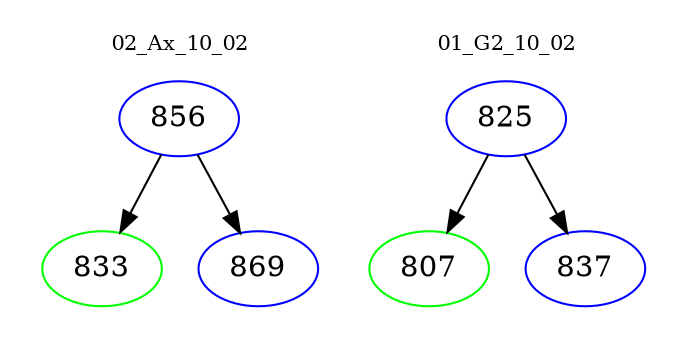 digraph{
subgraph cluster_0 {
color = white
label = "02_Ax_10_02";
fontsize=10;
T0_856 [label="856", color="blue"]
T0_856 -> T0_833 [color="black"]
T0_833 [label="833", color="green"]
T0_856 -> T0_869 [color="black"]
T0_869 [label="869", color="blue"]
}
subgraph cluster_1 {
color = white
label = "01_G2_10_02";
fontsize=10;
T1_825 [label="825", color="blue"]
T1_825 -> T1_807 [color="black"]
T1_807 [label="807", color="green"]
T1_825 -> T1_837 [color="black"]
T1_837 [label="837", color="blue"]
}
}
